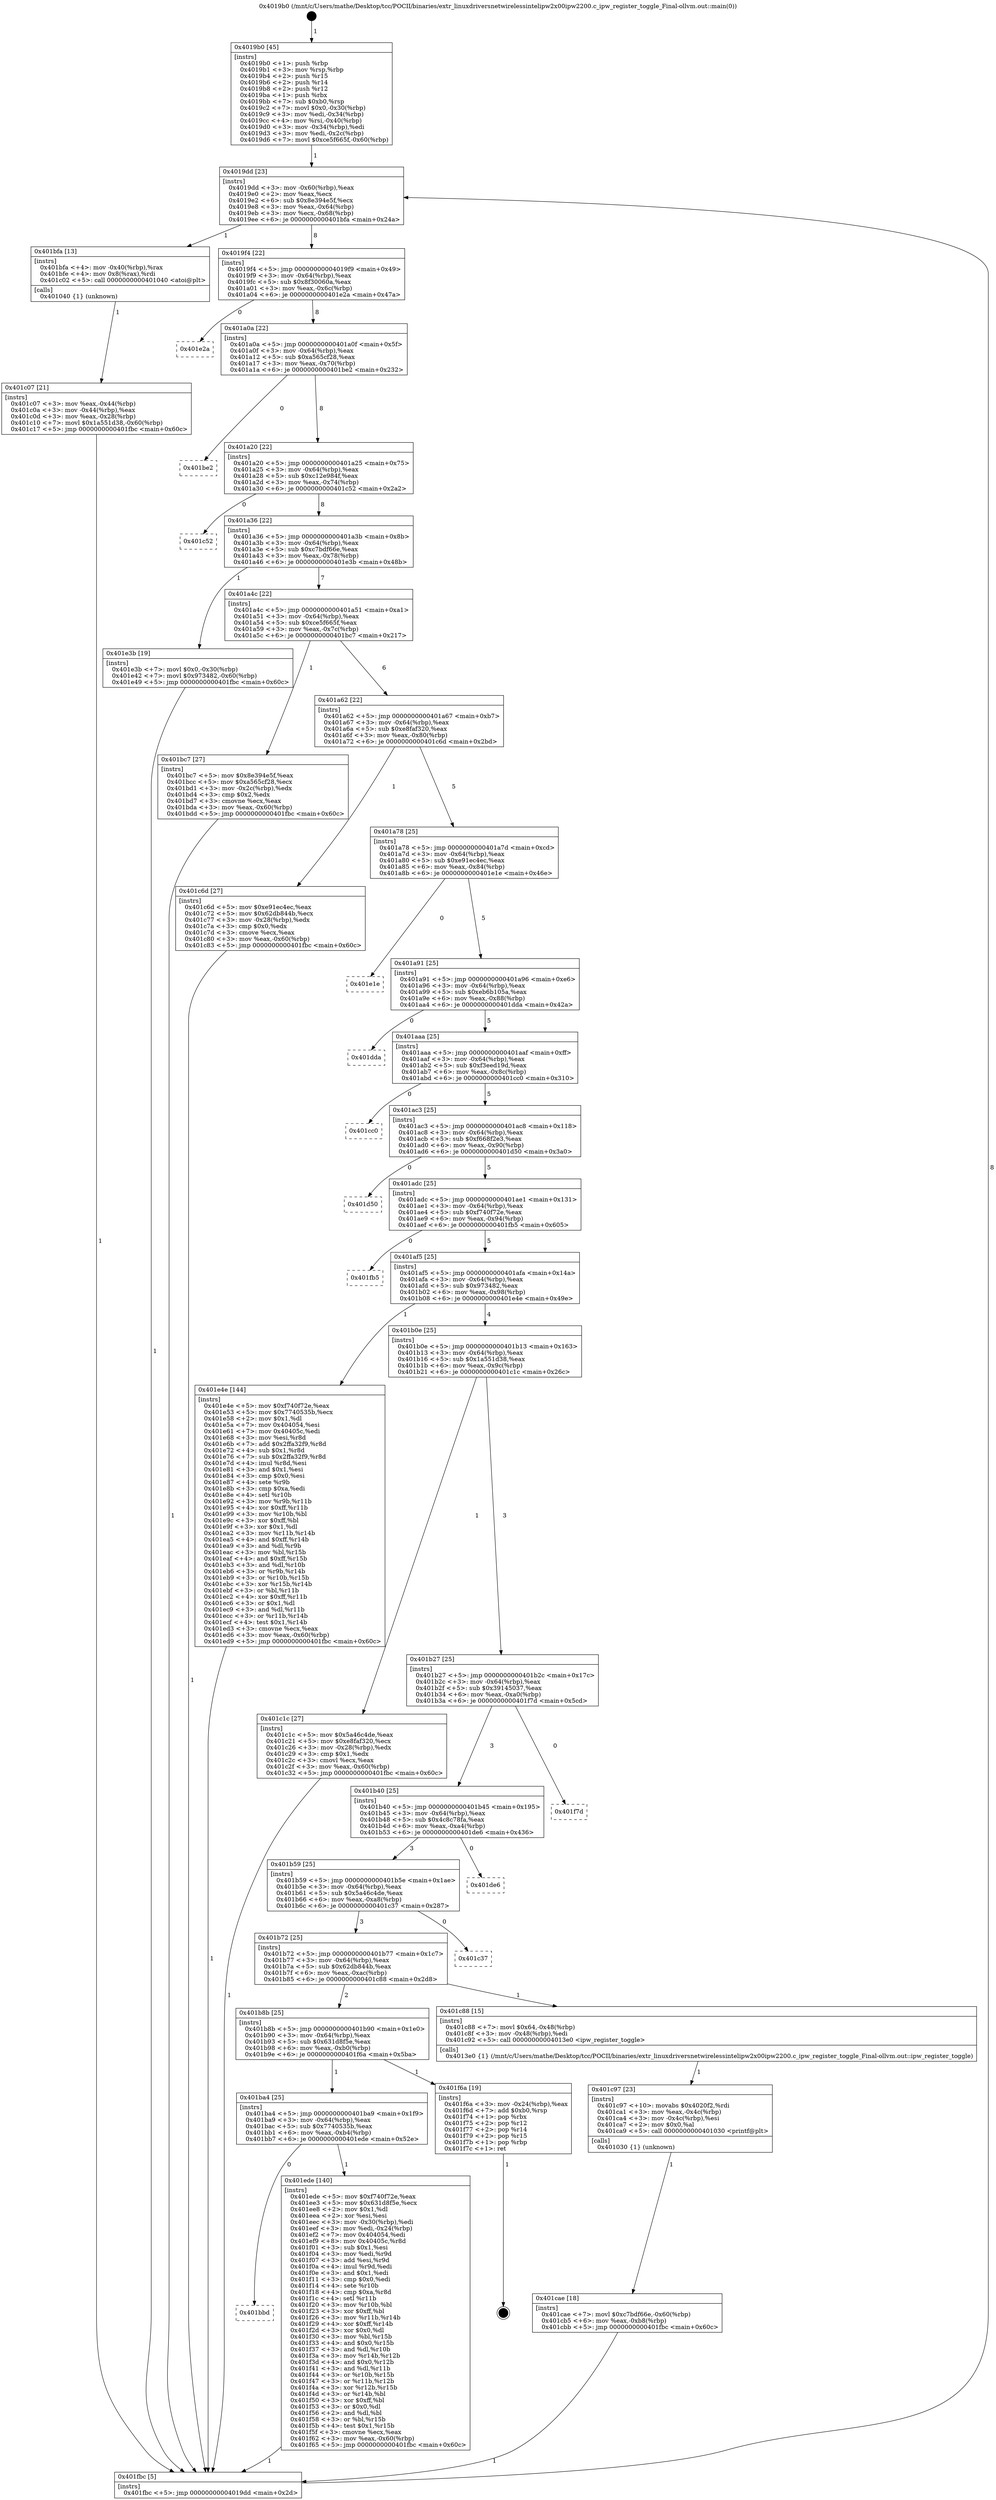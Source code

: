 digraph "0x4019b0" {
  label = "0x4019b0 (/mnt/c/Users/mathe/Desktop/tcc/POCII/binaries/extr_linuxdriversnetwirelessintelipw2x00ipw2200.c_ipw_register_toggle_Final-ollvm.out::main(0))"
  labelloc = "t"
  node[shape=record]

  Entry [label="",width=0.3,height=0.3,shape=circle,fillcolor=black,style=filled]
  "0x4019dd" [label="{
     0x4019dd [23]\l
     | [instrs]\l
     &nbsp;&nbsp;0x4019dd \<+3\>: mov -0x60(%rbp),%eax\l
     &nbsp;&nbsp;0x4019e0 \<+2\>: mov %eax,%ecx\l
     &nbsp;&nbsp;0x4019e2 \<+6\>: sub $0x8e394e5f,%ecx\l
     &nbsp;&nbsp;0x4019e8 \<+3\>: mov %eax,-0x64(%rbp)\l
     &nbsp;&nbsp;0x4019eb \<+3\>: mov %ecx,-0x68(%rbp)\l
     &nbsp;&nbsp;0x4019ee \<+6\>: je 0000000000401bfa \<main+0x24a\>\l
  }"]
  "0x401bfa" [label="{
     0x401bfa [13]\l
     | [instrs]\l
     &nbsp;&nbsp;0x401bfa \<+4\>: mov -0x40(%rbp),%rax\l
     &nbsp;&nbsp;0x401bfe \<+4\>: mov 0x8(%rax),%rdi\l
     &nbsp;&nbsp;0x401c02 \<+5\>: call 0000000000401040 \<atoi@plt\>\l
     | [calls]\l
     &nbsp;&nbsp;0x401040 \{1\} (unknown)\l
  }"]
  "0x4019f4" [label="{
     0x4019f4 [22]\l
     | [instrs]\l
     &nbsp;&nbsp;0x4019f4 \<+5\>: jmp 00000000004019f9 \<main+0x49\>\l
     &nbsp;&nbsp;0x4019f9 \<+3\>: mov -0x64(%rbp),%eax\l
     &nbsp;&nbsp;0x4019fc \<+5\>: sub $0x8f30060a,%eax\l
     &nbsp;&nbsp;0x401a01 \<+3\>: mov %eax,-0x6c(%rbp)\l
     &nbsp;&nbsp;0x401a04 \<+6\>: je 0000000000401e2a \<main+0x47a\>\l
  }"]
  Exit [label="",width=0.3,height=0.3,shape=circle,fillcolor=black,style=filled,peripheries=2]
  "0x401e2a" [label="{
     0x401e2a\l
  }", style=dashed]
  "0x401a0a" [label="{
     0x401a0a [22]\l
     | [instrs]\l
     &nbsp;&nbsp;0x401a0a \<+5\>: jmp 0000000000401a0f \<main+0x5f\>\l
     &nbsp;&nbsp;0x401a0f \<+3\>: mov -0x64(%rbp),%eax\l
     &nbsp;&nbsp;0x401a12 \<+5\>: sub $0xa565cf28,%eax\l
     &nbsp;&nbsp;0x401a17 \<+3\>: mov %eax,-0x70(%rbp)\l
     &nbsp;&nbsp;0x401a1a \<+6\>: je 0000000000401be2 \<main+0x232\>\l
  }"]
  "0x401bbd" [label="{
     0x401bbd\l
  }", style=dashed]
  "0x401be2" [label="{
     0x401be2\l
  }", style=dashed]
  "0x401a20" [label="{
     0x401a20 [22]\l
     | [instrs]\l
     &nbsp;&nbsp;0x401a20 \<+5\>: jmp 0000000000401a25 \<main+0x75\>\l
     &nbsp;&nbsp;0x401a25 \<+3\>: mov -0x64(%rbp),%eax\l
     &nbsp;&nbsp;0x401a28 \<+5\>: sub $0xc12e984f,%eax\l
     &nbsp;&nbsp;0x401a2d \<+3\>: mov %eax,-0x74(%rbp)\l
     &nbsp;&nbsp;0x401a30 \<+6\>: je 0000000000401c52 \<main+0x2a2\>\l
  }"]
  "0x401ede" [label="{
     0x401ede [140]\l
     | [instrs]\l
     &nbsp;&nbsp;0x401ede \<+5\>: mov $0xf740f72e,%eax\l
     &nbsp;&nbsp;0x401ee3 \<+5\>: mov $0x631d8f5e,%ecx\l
     &nbsp;&nbsp;0x401ee8 \<+2\>: mov $0x1,%dl\l
     &nbsp;&nbsp;0x401eea \<+2\>: xor %esi,%esi\l
     &nbsp;&nbsp;0x401eec \<+3\>: mov -0x30(%rbp),%edi\l
     &nbsp;&nbsp;0x401eef \<+3\>: mov %edi,-0x24(%rbp)\l
     &nbsp;&nbsp;0x401ef2 \<+7\>: mov 0x404054,%edi\l
     &nbsp;&nbsp;0x401ef9 \<+8\>: mov 0x40405c,%r8d\l
     &nbsp;&nbsp;0x401f01 \<+3\>: sub $0x1,%esi\l
     &nbsp;&nbsp;0x401f04 \<+3\>: mov %edi,%r9d\l
     &nbsp;&nbsp;0x401f07 \<+3\>: add %esi,%r9d\l
     &nbsp;&nbsp;0x401f0a \<+4\>: imul %r9d,%edi\l
     &nbsp;&nbsp;0x401f0e \<+3\>: and $0x1,%edi\l
     &nbsp;&nbsp;0x401f11 \<+3\>: cmp $0x0,%edi\l
     &nbsp;&nbsp;0x401f14 \<+4\>: sete %r10b\l
     &nbsp;&nbsp;0x401f18 \<+4\>: cmp $0xa,%r8d\l
     &nbsp;&nbsp;0x401f1c \<+4\>: setl %r11b\l
     &nbsp;&nbsp;0x401f20 \<+3\>: mov %r10b,%bl\l
     &nbsp;&nbsp;0x401f23 \<+3\>: xor $0xff,%bl\l
     &nbsp;&nbsp;0x401f26 \<+3\>: mov %r11b,%r14b\l
     &nbsp;&nbsp;0x401f29 \<+4\>: xor $0xff,%r14b\l
     &nbsp;&nbsp;0x401f2d \<+3\>: xor $0x0,%dl\l
     &nbsp;&nbsp;0x401f30 \<+3\>: mov %bl,%r15b\l
     &nbsp;&nbsp;0x401f33 \<+4\>: and $0x0,%r15b\l
     &nbsp;&nbsp;0x401f37 \<+3\>: and %dl,%r10b\l
     &nbsp;&nbsp;0x401f3a \<+3\>: mov %r14b,%r12b\l
     &nbsp;&nbsp;0x401f3d \<+4\>: and $0x0,%r12b\l
     &nbsp;&nbsp;0x401f41 \<+3\>: and %dl,%r11b\l
     &nbsp;&nbsp;0x401f44 \<+3\>: or %r10b,%r15b\l
     &nbsp;&nbsp;0x401f47 \<+3\>: or %r11b,%r12b\l
     &nbsp;&nbsp;0x401f4a \<+3\>: xor %r12b,%r15b\l
     &nbsp;&nbsp;0x401f4d \<+3\>: or %r14b,%bl\l
     &nbsp;&nbsp;0x401f50 \<+3\>: xor $0xff,%bl\l
     &nbsp;&nbsp;0x401f53 \<+3\>: or $0x0,%dl\l
     &nbsp;&nbsp;0x401f56 \<+2\>: and %dl,%bl\l
     &nbsp;&nbsp;0x401f58 \<+3\>: or %bl,%r15b\l
     &nbsp;&nbsp;0x401f5b \<+4\>: test $0x1,%r15b\l
     &nbsp;&nbsp;0x401f5f \<+3\>: cmovne %ecx,%eax\l
     &nbsp;&nbsp;0x401f62 \<+3\>: mov %eax,-0x60(%rbp)\l
     &nbsp;&nbsp;0x401f65 \<+5\>: jmp 0000000000401fbc \<main+0x60c\>\l
  }"]
  "0x401c52" [label="{
     0x401c52\l
  }", style=dashed]
  "0x401a36" [label="{
     0x401a36 [22]\l
     | [instrs]\l
     &nbsp;&nbsp;0x401a36 \<+5\>: jmp 0000000000401a3b \<main+0x8b\>\l
     &nbsp;&nbsp;0x401a3b \<+3\>: mov -0x64(%rbp),%eax\l
     &nbsp;&nbsp;0x401a3e \<+5\>: sub $0xc7bdf66e,%eax\l
     &nbsp;&nbsp;0x401a43 \<+3\>: mov %eax,-0x78(%rbp)\l
     &nbsp;&nbsp;0x401a46 \<+6\>: je 0000000000401e3b \<main+0x48b\>\l
  }"]
  "0x401ba4" [label="{
     0x401ba4 [25]\l
     | [instrs]\l
     &nbsp;&nbsp;0x401ba4 \<+5\>: jmp 0000000000401ba9 \<main+0x1f9\>\l
     &nbsp;&nbsp;0x401ba9 \<+3\>: mov -0x64(%rbp),%eax\l
     &nbsp;&nbsp;0x401bac \<+5\>: sub $0x7740535b,%eax\l
     &nbsp;&nbsp;0x401bb1 \<+6\>: mov %eax,-0xb4(%rbp)\l
     &nbsp;&nbsp;0x401bb7 \<+6\>: je 0000000000401ede \<main+0x52e\>\l
  }"]
  "0x401e3b" [label="{
     0x401e3b [19]\l
     | [instrs]\l
     &nbsp;&nbsp;0x401e3b \<+7\>: movl $0x0,-0x30(%rbp)\l
     &nbsp;&nbsp;0x401e42 \<+7\>: movl $0x973482,-0x60(%rbp)\l
     &nbsp;&nbsp;0x401e49 \<+5\>: jmp 0000000000401fbc \<main+0x60c\>\l
  }"]
  "0x401a4c" [label="{
     0x401a4c [22]\l
     | [instrs]\l
     &nbsp;&nbsp;0x401a4c \<+5\>: jmp 0000000000401a51 \<main+0xa1\>\l
     &nbsp;&nbsp;0x401a51 \<+3\>: mov -0x64(%rbp),%eax\l
     &nbsp;&nbsp;0x401a54 \<+5\>: sub $0xce5f665f,%eax\l
     &nbsp;&nbsp;0x401a59 \<+3\>: mov %eax,-0x7c(%rbp)\l
     &nbsp;&nbsp;0x401a5c \<+6\>: je 0000000000401bc7 \<main+0x217\>\l
  }"]
  "0x401f6a" [label="{
     0x401f6a [19]\l
     | [instrs]\l
     &nbsp;&nbsp;0x401f6a \<+3\>: mov -0x24(%rbp),%eax\l
     &nbsp;&nbsp;0x401f6d \<+7\>: add $0xb0,%rsp\l
     &nbsp;&nbsp;0x401f74 \<+1\>: pop %rbx\l
     &nbsp;&nbsp;0x401f75 \<+2\>: pop %r12\l
     &nbsp;&nbsp;0x401f77 \<+2\>: pop %r14\l
     &nbsp;&nbsp;0x401f79 \<+2\>: pop %r15\l
     &nbsp;&nbsp;0x401f7b \<+1\>: pop %rbp\l
     &nbsp;&nbsp;0x401f7c \<+1\>: ret\l
  }"]
  "0x401bc7" [label="{
     0x401bc7 [27]\l
     | [instrs]\l
     &nbsp;&nbsp;0x401bc7 \<+5\>: mov $0x8e394e5f,%eax\l
     &nbsp;&nbsp;0x401bcc \<+5\>: mov $0xa565cf28,%ecx\l
     &nbsp;&nbsp;0x401bd1 \<+3\>: mov -0x2c(%rbp),%edx\l
     &nbsp;&nbsp;0x401bd4 \<+3\>: cmp $0x2,%edx\l
     &nbsp;&nbsp;0x401bd7 \<+3\>: cmovne %ecx,%eax\l
     &nbsp;&nbsp;0x401bda \<+3\>: mov %eax,-0x60(%rbp)\l
     &nbsp;&nbsp;0x401bdd \<+5\>: jmp 0000000000401fbc \<main+0x60c\>\l
  }"]
  "0x401a62" [label="{
     0x401a62 [22]\l
     | [instrs]\l
     &nbsp;&nbsp;0x401a62 \<+5\>: jmp 0000000000401a67 \<main+0xb7\>\l
     &nbsp;&nbsp;0x401a67 \<+3\>: mov -0x64(%rbp),%eax\l
     &nbsp;&nbsp;0x401a6a \<+5\>: sub $0xe8faf320,%eax\l
     &nbsp;&nbsp;0x401a6f \<+3\>: mov %eax,-0x80(%rbp)\l
     &nbsp;&nbsp;0x401a72 \<+6\>: je 0000000000401c6d \<main+0x2bd\>\l
  }"]
  "0x401fbc" [label="{
     0x401fbc [5]\l
     | [instrs]\l
     &nbsp;&nbsp;0x401fbc \<+5\>: jmp 00000000004019dd \<main+0x2d\>\l
  }"]
  "0x4019b0" [label="{
     0x4019b0 [45]\l
     | [instrs]\l
     &nbsp;&nbsp;0x4019b0 \<+1\>: push %rbp\l
     &nbsp;&nbsp;0x4019b1 \<+3\>: mov %rsp,%rbp\l
     &nbsp;&nbsp;0x4019b4 \<+2\>: push %r15\l
     &nbsp;&nbsp;0x4019b6 \<+2\>: push %r14\l
     &nbsp;&nbsp;0x4019b8 \<+2\>: push %r12\l
     &nbsp;&nbsp;0x4019ba \<+1\>: push %rbx\l
     &nbsp;&nbsp;0x4019bb \<+7\>: sub $0xb0,%rsp\l
     &nbsp;&nbsp;0x4019c2 \<+7\>: movl $0x0,-0x30(%rbp)\l
     &nbsp;&nbsp;0x4019c9 \<+3\>: mov %edi,-0x34(%rbp)\l
     &nbsp;&nbsp;0x4019cc \<+4\>: mov %rsi,-0x40(%rbp)\l
     &nbsp;&nbsp;0x4019d0 \<+3\>: mov -0x34(%rbp),%edi\l
     &nbsp;&nbsp;0x4019d3 \<+3\>: mov %edi,-0x2c(%rbp)\l
     &nbsp;&nbsp;0x4019d6 \<+7\>: movl $0xce5f665f,-0x60(%rbp)\l
  }"]
  "0x401c07" [label="{
     0x401c07 [21]\l
     | [instrs]\l
     &nbsp;&nbsp;0x401c07 \<+3\>: mov %eax,-0x44(%rbp)\l
     &nbsp;&nbsp;0x401c0a \<+3\>: mov -0x44(%rbp),%eax\l
     &nbsp;&nbsp;0x401c0d \<+3\>: mov %eax,-0x28(%rbp)\l
     &nbsp;&nbsp;0x401c10 \<+7\>: movl $0x1a551d38,-0x60(%rbp)\l
     &nbsp;&nbsp;0x401c17 \<+5\>: jmp 0000000000401fbc \<main+0x60c\>\l
  }"]
  "0x401cae" [label="{
     0x401cae [18]\l
     | [instrs]\l
     &nbsp;&nbsp;0x401cae \<+7\>: movl $0xc7bdf66e,-0x60(%rbp)\l
     &nbsp;&nbsp;0x401cb5 \<+6\>: mov %eax,-0xb8(%rbp)\l
     &nbsp;&nbsp;0x401cbb \<+5\>: jmp 0000000000401fbc \<main+0x60c\>\l
  }"]
  "0x401c6d" [label="{
     0x401c6d [27]\l
     | [instrs]\l
     &nbsp;&nbsp;0x401c6d \<+5\>: mov $0xe91ec4ec,%eax\l
     &nbsp;&nbsp;0x401c72 \<+5\>: mov $0x62db844b,%ecx\l
     &nbsp;&nbsp;0x401c77 \<+3\>: mov -0x28(%rbp),%edx\l
     &nbsp;&nbsp;0x401c7a \<+3\>: cmp $0x0,%edx\l
     &nbsp;&nbsp;0x401c7d \<+3\>: cmove %ecx,%eax\l
     &nbsp;&nbsp;0x401c80 \<+3\>: mov %eax,-0x60(%rbp)\l
     &nbsp;&nbsp;0x401c83 \<+5\>: jmp 0000000000401fbc \<main+0x60c\>\l
  }"]
  "0x401a78" [label="{
     0x401a78 [25]\l
     | [instrs]\l
     &nbsp;&nbsp;0x401a78 \<+5\>: jmp 0000000000401a7d \<main+0xcd\>\l
     &nbsp;&nbsp;0x401a7d \<+3\>: mov -0x64(%rbp),%eax\l
     &nbsp;&nbsp;0x401a80 \<+5\>: sub $0xe91ec4ec,%eax\l
     &nbsp;&nbsp;0x401a85 \<+6\>: mov %eax,-0x84(%rbp)\l
     &nbsp;&nbsp;0x401a8b \<+6\>: je 0000000000401e1e \<main+0x46e\>\l
  }"]
  "0x401c97" [label="{
     0x401c97 [23]\l
     | [instrs]\l
     &nbsp;&nbsp;0x401c97 \<+10\>: movabs $0x4020f2,%rdi\l
     &nbsp;&nbsp;0x401ca1 \<+3\>: mov %eax,-0x4c(%rbp)\l
     &nbsp;&nbsp;0x401ca4 \<+3\>: mov -0x4c(%rbp),%esi\l
     &nbsp;&nbsp;0x401ca7 \<+2\>: mov $0x0,%al\l
     &nbsp;&nbsp;0x401ca9 \<+5\>: call 0000000000401030 \<printf@plt\>\l
     | [calls]\l
     &nbsp;&nbsp;0x401030 \{1\} (unknown)\l
  }"]
  "0x401e1e" [label="{
     0x401e1e\l
  }", style=dashed]
  "0x401a91" [label="{
     0x401a91 [25]\l
     | [instrs]\l
     &nbsp;&nbsp;0x401a91 \<+5\>: jmp 0000000000401a96 \<main+0xe6\>\l
     &nbsp;&nbsp;0x401a96 \<+3\>: mov -0x64(%rbp),%eax\l
     &nbsp;&nbsp;0x401a99 \<+5\>: sub $0xeb6b105a,%eax\l
     &nbsp;&nbsp;0x401a9e \<+6\>: mov %eax,-0x88(%rbp)\l
     &nbsp;&nbsp;0x401aa4 \<+6\>: je 0000000000401dda \<main+0x42a\>\l
  }"]
  "0x401b8b" [label="{
     0x401b8b [25]\l
     | [instrs]\l
     &nbsp;&nbsp;0x401b8b \<+5\>: jmp 0000000000401b90 \<main+0x1e0\>\l
     &nbsp;&nbsp;0x401b90 \<+3\>: mov -0x64(%rbp),%eax\l
     &nbsp;&nbsp;0x401b93 \<+5\>: sub $0x631d8f5e,%eax\l
     &nbsp;&nbsp;0x401b98 \<+6\>: mov %eax,-0xb0(%rbp)\l
     &nbsp;&nbsp;0x401b9e \<+6\>: je 0000000000401f6a \<main+0x5ba\>\l
  }"]
  "0x401dda" [label="{
     0x401dda\l
  }", style=dashed]
  "0x401aaa" [label="{
     0x401aaa [25]\l
     | [instrs]\l
     &nbsp;&nbsp;0x401aaa \<+5\>: jmp 0000000000401aaf \<main+0xff\>\l
     &nbsp;&nbsp;0x401aaf \<+3\>: mov -0x64(%rbp),%eax\l
     &nbsp;&nbsp;0x401ab2 \<+5\>: sub $0xf3eed19d,%eax\l
     &nbsp;&nbsp;0x401ab7 \<+6\>: mov %eax,-0x8c(%rbp)\l
     &nbsp;&nbsp;0x401abd \<+6\>: je 0000000000401cc0 \<main+0x310\>\l
  }"]
  "0x401c88" [label="{
     0x401c88 [15]\l
     | [instrs]\l
     &nbsp;&nbsp;0x401c88 \<+7\>: movl $0x64,-0x48(%rbp)\l
     &nbsp;&nbsp;0x401c8f \<+3\>: mov -0x48(%rbp),%edi\l
     &nbsp;&nbsp;0x401c92 \<+5\>: call 00000000004013e0 \<ipw_register_toggle\>\l
     | [calls]\l
     &nbsp;&nbsp;0x4013e0 \{1\} (/mnt/c/Users/mathe/Desktop/tcc/POCII/binaries/extr_linuxdriversnetwirelessintelipw2x00ipw2200.c_ipw_register_toggle_Final-ollvm.out::ipw_register_toggle)\l
  }"]
  "0x401cc0" [label="{
     0x401cc0\l
  }", style=dashed]
  "0x401ac3" [label="{
     0x401ac3 [25]\l
     | [instrs]\l
     &nbsp;&nbsp;0x401ac3 \<+5\>: jmp 0000000000401ac8 \<main+0x118\>\l
     &nbsp;&nbsp;0x401ac8 \<+3\>: mov -0x64(%rbp),%eax\l
     &nbsp;&nbsp;0x401acb \<+5\>: sub $0xf668f2e3,%eax\l
     &nbsp;&nbsp;0x401ad0 \<+6\>: mov %eax,-0x90(%rbp)\l
     &nbsp;&nbsp;0x401ad6 \<+6\>: je 0000000000401d50 \<main+0x3a0\>\l
  }"]
  "0x401b72" [label="{
     0x401b72 [25]\l
     | [instrs]\l
     &nbsp;&nbsp;0x401b72 \<+5\>: jmp 0000000000401b77 \<main+0x1c7\>\l
     &nbsp;&nbsp;0x401b77 \<+3\>: mov -0x64(%rbp),%eax\l
     &nbsp;&nbsp;0x401b7a \<+5\>: sub $0x62db844b,%eax\l
     &nbsp;&nbsp;0x401b7f \<+6\>: mov %eax,-0xac(%rbp)\l
     &nbsp;&nbsp;0x401b85 \<+6\>: je 0000000000401c88 \<main+0x2d8\>\l
  }"]
  "0x401d50" [label="{
     0x401d50\l
  }", style=dashed]
  "0x401adc" [label="{
     0x401adc [25]\l
     | [instrs]\l
     &nbsp;&nbsp;0x401adc \<+5\>: jmp 0000000000401ae1 \<main+0x131\>\l
     &nbsp;&nbsp;0x401ae1 \<+3\>: mov -0x64(%rbp),%eax\l
     &nbsp;&nbsp;0x401ae4 \<+5\>: sub $0xf740f72e,%eax\l
     &nbsp;&nbsp;0x401ae9 \<+6\>: mov %eax,-0x94(%rbp)\l
     &nbsp;&nbsp;0x401aef \<+6\>: je 0000000000401fb5 \<main+0x605\>\l
  }"]
  "0x401c37" [label="{
     0x401c37\l
  }", style=dashed]
  "0x401fb5" [label="{
     0x401fb5\l
  }", style=dashed]
  "0x401af5" [label="{
     0x401af5 [25]\l
     | [instrs]\l
     &nbsp;&nbsp;0x401af5 \<+5\>: jmp 0000000000401afa \<main+0x14a\>\l
     &nbsp;&nbsp;0x401afa \<+3\>: mov -0x64(%rbp),%eax\l
     &nbsp;&nbsp;0x401afd \<+5\>: sub $0x973482,%eax\l
     &nbsp;&nbsp;0x401b02 \<+6\>: mov %eax,-0x98(%rbp)\l
     &nbsp;&nbsp;0x401b08 \<+6\>: je 0000000000401e4e \<main+0x49e\>\l
  }"]
  "0x401b59" [label="{
     0x401b59 [25]\l
     | [instrs]\l
     &nbsp;&nbsp;0x401b59 \<+5\>: jmp 0000000000401b5e \<main+0x1ae\>\l
     &nbsp;&nbsp;0x401b5e \<+3\>: mov -0x64(%rbp),%eax\l
     &nbsp;&nbsp;0x401b61 \<+5\>: sub $0x5a46c4de,%eax\l
     &nbsp;&nbsp;0x401b66 \<+6\>: mov %eax,-0xa8(%rbp)\l
     &nbsp;&nbsp;0x401b6c \<+6\>: je 0000000000401c37 \<main+0x287\>\l
  }"]
  "0x401e4e" [label="{
     0x401e4e [144]\l
     | [instrs]\l
     &nbsp;&nbsp;0x401e4e \<+5\>: mov $0xf740f72e,%eax\l
     &nbsp;&nbsp;0x401e53 \<+5\>: mov $0x7740535b,%ecx\l
     &nbsp;&nbsp;0x401e58 \<+2\>: mov $0x1,%dl\l
     &nbsp;&nbsp;0x401e5a \<+7\>: mov 0x404054,%esi\l
     &nbsp;&nbsp;0x401e61 \<+7\>: mov 0x40405c,%edi\l
     &nbsp;&nbsp;0x401e68 \<+3\>: mov %esi,%r8d\l
     &nbsp;&nbsp;0x401e6b \<+7\>: add $0x2ffa32f9,%r8d\l
     &nbsp;&nbsp;0x401e72 \<+4\>: sub $0x1,%r8d\l
     &nbsp;&nbsp;0x401e76 \<+7\>: sub $0x2ffa32f9,%r8d\l
     &nbsp;&nbsp;0x401e7d \<+4\>: imul %r8d,%esi\l
     &nbsp;&nbsp;0x401e81 \<+3\>: and $0x1,%esi\l
     &nbsp;&nbsp;0x401e84 \<+3\>: cmp $0x0,%esi\l
     &nbsp;&nbsp;0x401e87 \<+4\>: sete %r9b\l
     &nbsp;&nbsp;0x401e8b \<+3\>: cmp $0xa,%edi\l
     &nbsp;&nbsp;0x401e8e \<+4\>: setl %r10b\l
     &nbsp;&nbsp;0x401e92 \<+3\>: mov %r9b,%r11b\l
     &nbsp;&nbsp;0x401e95 \<+4\>: xor $0xff,%r11b\l
     &nbsp;&nbsp;0x401e99 \<+3\>: mov %r10b,%bl\l
     &nbsp;&nbsp;0x401e9c \<+3\>: xor $0xff,%bl\l
     &nbsp;&nbsp;0x401e9f \<+3\>: xor $0x1,%dl\l
     &nbsp;&nbsp;0x401ea2 \<+3\>: mov %r11b,%r14b\l
     &nbsp;&nbsp;0x401ea5 \<+4\>: and $0xff,%r14b\l
     &nbsp;&nbsp;0x401ea9 \<+3\>: and %dl,%r9b\l
     &nbsp;&nbsp;0x401eac \<+3\>: mov %bl,%r15b\l
     &nbsp;&nbsp;0x401eaf \<+4\>: and $0xff,%r15b\l
     &nbsp;&nbsp;0x401eb3 \<+3\>: and %dl,%r10b\l
     &nbsp;&nbsp;0x401eb6 \<+3\>: or %r9b,%r14b\l
     &nbsp;&nbsp;0x401eb9 \<+3\>: or %r10b,%r15b\l
     &nbsp;&nbsp;0x401ebc \<+3\>: xor %r15b,%r14b\l
     &nbsp;&nbsp;0x401ebf \<+3\>: or %bl,%r11b\l
     &nbsp;&nbsp;0x401ec2 \<+4\>: xor $0xff,%r11b\l
     &nbsp;&nbsp;0x401ec6 \<+3\>: or $0x1,%dl\l
     &nbsp;&nbsp;0x401ec9 \<+3\>: and %dl,%r11b\l
     &nbsp;&nbsp;0x401ecc \<+3\>: or %r11b,%r14b\l
     &nbsp;&nbsp;0x401ecf \<+4\>: test $0x1,%r14b\l
     &nbsp;&nbsp;0x401ed3 \<+3\>: cmovne %ecx,%eax\l
     &nbsp;&nbsp;0x401ed6 \<+3\>: mov %eax,-0x60(%rbp)\l
     &nbsp;&nbsp;0x401ed9 \<+5\>: jmp 0000000000401fbc \<main+0x60c\>\l
  }"]
  "0x401b0e" [label="{
     0x401b0e [25]\l
     | [instrs]\l
     &nbsp;&nbsp;0x401b0e \<+5\>: jmp 0000000000401b13 \<main+0x163\>\l
     &nbsp;&nbsp;0x401b13 \<+3\>: mov -0x64(%rbp),%eax\l
     &nbsp;&nbsp;0x401b16 \<+5\>: sub $0x1a551d38,%eax\l
     &nbsp;&nbsp;0x401b1b \<+6\>: mov %eax,-0x9c(%rbp)\l
     &nbsp;&nbsp;0x401b21 \<+6\>: je 0000000000401c1c \<main+0x26c\>\l
  }"]
  "0x401de6" [label="{
     0x401de6\l
  }", style=dashed]
  "0x401c1c" [label="{
     0x401c1c [27]\l
     | [instrs]\l
     &nbsp;&nbsp;0x401c1c \<+5\>: mov $0x5a46c4de,%eax\l
     &nbsp;&nbsp;0x401c21 \<+5\>: mov $0xe8faf320,%ecx\l
     &nbsp;&nbsp;0x401c26 \<+3\>: mov -0x28(%rbp),%edx\l
     &nbsp;&nbsp;0x401c29 \<+3\>: cmp $0x1,%edx\l
     &nbsp;&nbsp;0x401c2c \<+3\>: cmovl %ecx,%eax\l
     &nbsp;&nbsp;0x401c2f \<+3\>: mov %eax,-0x60(%rbp)\l
     &nbsp;&nbsp;0x401c32 \<+5\>: jmp 0000000000401fbc \<main+0x60c\>\l
  }"]
  "0x401b27" [label="{
     0x401b27 [25]\l
     | [instrs]\l
     &nbsp;&nbsp;0x401b27 \<+5\>: jmp 0000000000401b2c \<main+0x17c\>\l
     &nbsp;&nbsp;0x401b2c \<+3\>: mov -0x64(%rbp),%eax\l
     &nbsp;&nbsp;0x401b2f \<+5\>: sub $0x39145037,%eax\l
     &nbsp;&nbsp;0x401b34 \<+6\>: mov %eax,-0xa0(%rbp)\l
     &nbsp;&nbsp;0x401b3a \<+6\>: je 0000000000401f7d \<main+0x5cd\>\l
  }"]
  "0x401b40" [label="{
     0x401b40 [25]\l
     | [instrs]\l
     &nbsp;&nbsp;0x401b40 \<+5\>: jmp 0000000000401b45 \<main+0x195\>\l
     &nbsp;&nbsp;0x401b45 \<+3\>: mov -0x64(%rbp),%eax\l
     &nbsp;&nbsp;0x401b48 \<+5\>: sub $0x4c8c78fa,%eax\l
     &nbsp;&nbsp;0x401b4d \<+6\>: mov %eax,-0xa4(%rbp)\l
     &nbsp;&nbsp;0x401b53 \<+6\>: je 0000000000401de6 \<main+0x436\>\l
  }"]
  "0x401f7d" [label="{
     0x401f7d\l
  }", style=dashed]
  Entry -> "0x4019b0" [label=" 1"]
  "0x4019dd" -> "0x401bfa" [label=" 1"]
  "0x4019dd" -> "0x4019f4" [label=" 8"]
  "0x401f6a" -> Exit [label=" 1"]
  "0x4019f4" -> "0x401e2a" [label=" 0"]
  "0x4019f4" -> "0x401a0a" [label=" 8"]
  "0x401ede" -> "0x401fbc" [label=" 1"]
  "0x401a0a" -> "0x401be2" [label=" 0"]
  "0x401a0a" -> "0x401a20" [label=" 8"]
  "0x401ba4" -> "0x401bbd" [label=" 0"]
  "0x401a20" -> "0x401c52" [label=" 0"]
  "0x401a20" -> "0x401a36" [label=" 8"]
  "0x401ba4" -> "0x401ede" [label=" 1"]
  "0x401a36" -> "0x401e3b" [label=" 1"]
  "0x401a36" -> "0x401a4c" [label=" 7"]
  "0x401b8b" -> "0x401ba4" [label=" 1"]
  "0x401a4c" -> "0x401bc7" [label=" 1"]
  "0x401a4c" -> "0x401a62" [label=" 6"]
  "0x401bc7" -> "0x401fbc" [label=" 1"]
  "0x4019b0" -> "0x4019dd" [label=" 1"]
  "0x401fbc" -> "0x4019dd" [label=" 8"]
  "0x401bfa" -> "0x401c07" [label=" 1"]
  "0x401c07" -> "0x401fbc" [label=" 1"]
  "0x401b8b" -> "0x401f6a" [label=" 1"]
  "0x401a62" -> "0x401c6d" [label=" 1"]
  "0x401a62" -> "0x401a78" [label=" 5"]
  "0x401e4e" -> "0x401fbc" [label=" 1"]
  "0x401a78" -> "0x401e1e" [label=" 0"]
  "0x401a78" -> "0x401a91" [label=" 5"]
  "0x401e3b" -> "0x401fbc" [label=" 1"]
  "0x401a91" -> "0x401dda" [label=" 0"]
  "0x401a91" -> "0x401aaa" [label=" 5"]
  "0x401cae" -> "0x401fbc" [label=" 1"]
  "0x401aaa" -> "0x401cc0" [label=" 0"]
  "0x401aaa" -> "0x401ac3" [label=" 5"]
  "0x401c97" -> "0x401cae" [label=" 1"]
  "0x401ac3" -> "0x401d50" [label=" 0"]
  "0x401ac3" -> "0x401adc" [label=" 5"]
  "0x401b72" -> "0x401b8b" [label=" 2"]
  "0x401adc" -> "0x401fb5" [label=" 0"]
  "0x401adc" -> "0x401af5" [label=" 5"]
  "0x401b72" -> "0x401c88" [label=" 1"]
  "0x401af5" -> "0x401e4e" [label=" 1"]
  "0x401af5" -> "0x401b0e" [label=" 4"]
  "0x401b59" -> "0x401b72" [label=" 3"]
  "0x401b0e" -> "0x401c1c" [label=" 1"]
  "0x401b0e" -> "0x401b27" [label=" 3"]
  "0x401c1c" -> "0x401fbc" [label=" 1"]
  "0x401c6d" -> "0x401fbc" [label=" 1"]
  "0x401b59" -> "0x401c37" [label=" 0"]
  "0x401b27" -> "0x401f7d" [label=" 0"]
  "0x401b27" -> "0x401b40" [label=" 3"]
  "0x401c88" -> "0x401c97" [label=" 1"]
  "0x401b40" -> "0x401de6" [label=" 0"]
  "0x401b40" -> "0x401b59" [label=" 3"]
}
